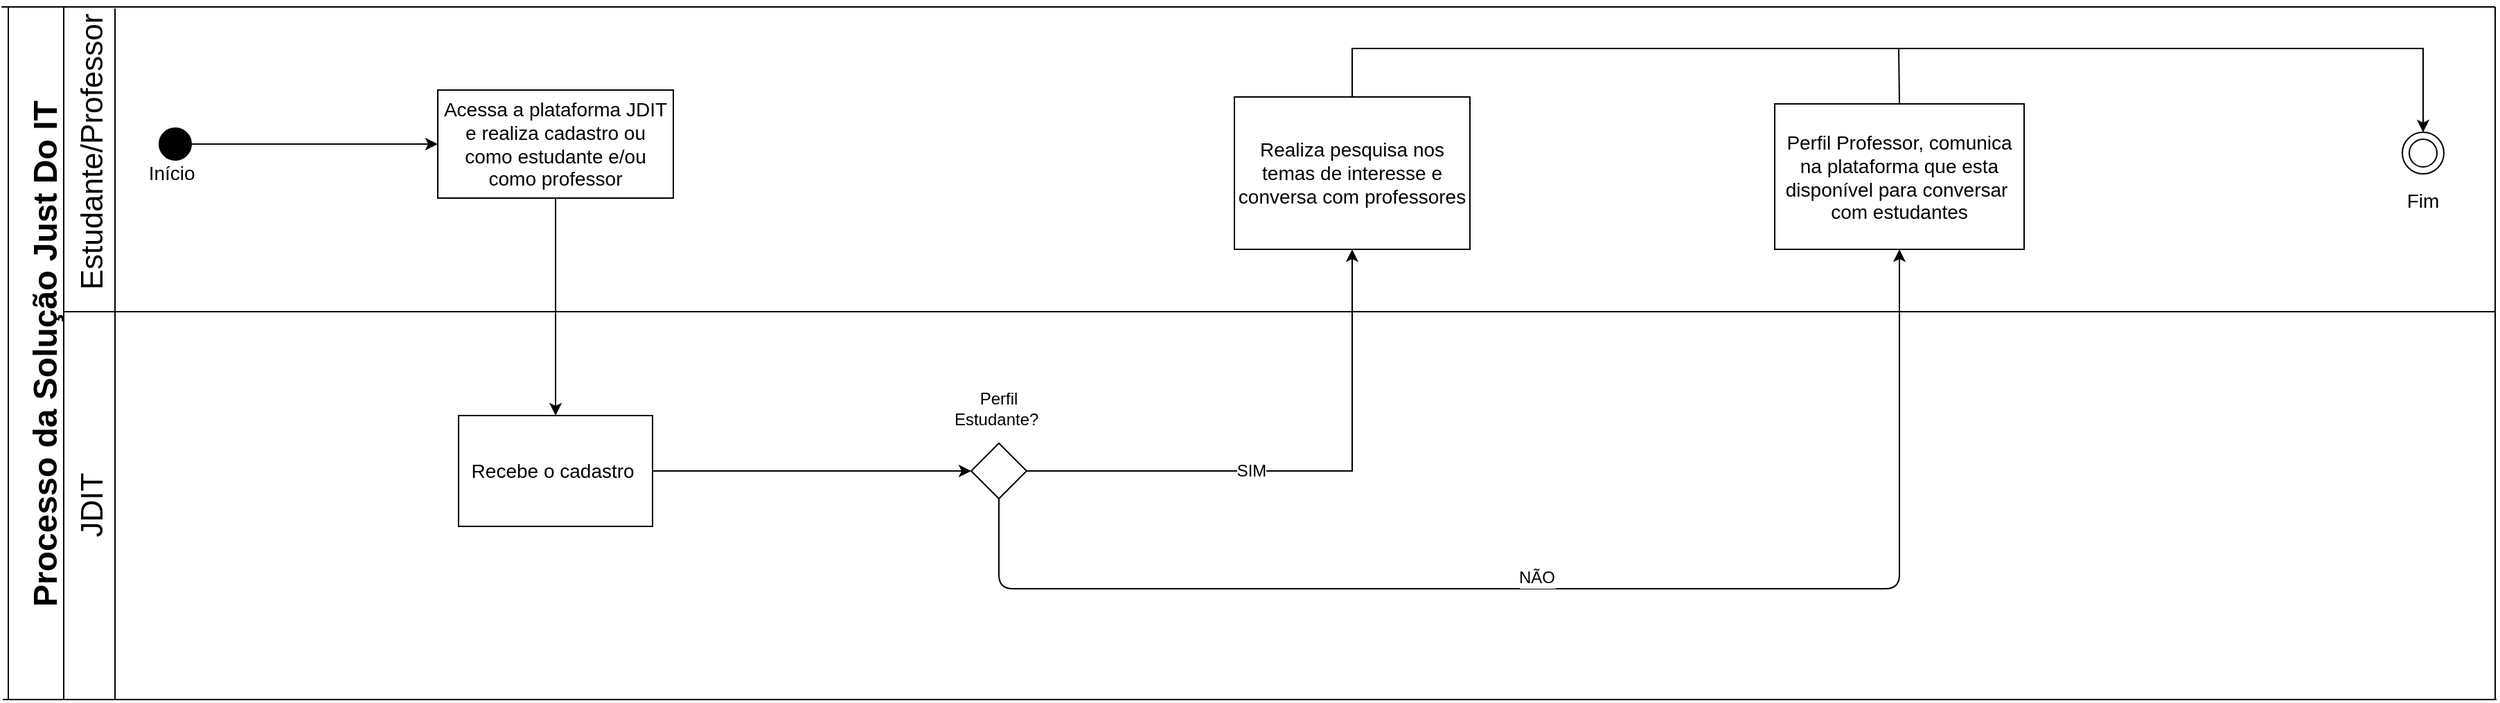 <mxfile version="12.7.2" type="device"><diagram id="HnH_S0_KVCfcZ21rUoB5" name="Page-1"><mxGraphModel dx="2383" dy="1157" grid="1" gridSize="10" guides="1" tooltips="1" connect="1" arrows="1" fold="1" page="1" pageScale="1" pageWidth="827" pageHeight="1169" math="0" shadow="0"><root><mxCell id="0"/><mxCell id="1" parent="0"/><mxCell id="9CquhkrGvfelhGSPFKB9-70" value="" style="endArrow=none;html=1;entryX=0.972;entryY=1.067;entryDx=0;entryDy=0;entryPerimeter=0;" parent="1" target="9CquhkrGvfelhGSPFKB9-79" edge="1"><mxGeometry width="50" height="50" relative="1" as="geometry"><mxPoint x="422" y="520" as="sourcePoint"/><mxPoint x="425" as="targetPoint"/></mxGeometry></mxCell><mxCell id="9CquhkrGvfelhGSPFKB9-71" value="" style="endArrow=none;html=1;" parent="1" edge="1"><mxGeometry width="50" height="50" relative="1" as="geometry"><mxPoint x="340" y="20" as="sourcePoint"/><mxPoint x="2140" y="20" as="targetPoint"/></mxGeometry></mxCell><mxCell id="9CquhkrGvfelhGSPFKB9-72" value="" style="endArrow=none;html=1;horizontal=1;verticalAlign=bottom;align=right;labelPosition=left;verticalLabelPosition=top;" parent="1" edge="1"><mxGeometry width="50" height="50" relative="1" as="geometry"><mxPoint x="385" y="20" as="sourcePoint"/><mxPoint x="385" y="520" as="targetPoint"/></mxGeometry></mxCell><mxCell id="9CquhkrGvfelhGSPFKB9-73" value="" style="endArrow=none;html=1;" parent="1" edge="1"><mxGeometry width="50" height="50" relative="1" as="geometry"><mxPoint x="385" y="240" as="sourcePoint"/><mxPoint x="2140" y="240" as="targetPoint"/><Array as="points"><mxPoint x="405" y="240"/></Array></mxGeometry></mxCell><mxCell id="9CquhkrGvfelhGSPFKB9-74" value="" style="endArrow=none;html=1;" parent="1" edge="1"><mxGeometry width="50" height="50" relative="1" as="geometry"><mxPoint x="341" y="520" as="sourcePoint"/><mxPoint x="2141" y="520" as="targetPoint"/></mxGeometry></mxCell><mxCell id="9CquhkrGvfelhGSPFKB9-77" value="" style="endArrow=none;html=1;" parent="1" edge="1"><mxGeometry width="50" height="50" relative="1" as="geometry"><mxPoint x="2140" y="520" as="sourcePoint"/><mxPoint x="2140" y="20" as="targetPoint"/></mxGeometry></mxCell><mxCell id="9CquhkrGvfelhGSPFKB9-78" value="Processo da Solução Just Do IT" style="text;html=1;resizable=0;points=[];autosize=1;align=left;verticalAlign=top;spacingTop=-4;rotation=-90;strokeWidth=15;fontSize=24;fontStyle=1" parent="1" vertex="1"><mxGeometry x="180" y="250" width="380" height="30" as="geometry"/></mxCell><mxCell id="9CquhkrGvfelhGSPFKB9-79" value="&lt;div style=&quot;text-align: justify ; font-size: 22px&quot;&gt;&lt;span style=&quot;line-height: 80% ; font-size: 22px&quot;&gt;Estudante/Professor&lt;/span&gt;&lt;/div&gt;" style="text;html=1;resizable=0;points=[];autosize=1;align=center;verticalAlign=top;spacingTop=-4;fontSize=22;rotation=-90;" parent="1" vertex="1"><mxGeometry x="295" y="110" width="220" height="30" as="geometry"/></mxCell><mxCell id="9CquhkrGvfelhGSPFKB9-80" value="JDIT" style="text;html=1;resizable=0;points=[];autosize=1;align=center;verticalAlign=top;spacingTop=-4;fontSize=22;rotation=-90;" parent="1" vertex="1"><mxGeometry x="375" y="365" width="60" height="30" as="geometry"/></mxCell><mxCell id="9CquhkrGvfelhGSPFKB9-82" style="edgeStyle=orthogonalEdgeStyle;rounded=0;orthogonalLoop=1;jettySize=auto;html=1;entryX=0;entryY=0.5;entryDx=0;entryDy=0;fontFamily=Helvetica;fontSize=14;" parent="1" source="9CquhkrGvfelhGSPFKB9-83" target="9CquhkrGvfelhGSPFKB9-86" edge="1"><mxGeometry relative="1" as="geometry"/></mxCell><mxCell id="9CquhkrGvfelhGSPFKB9-83" value="" style="ellipse;html=1;aspect=fixed;strokeWidth=9;fontSize=14;align=center;labelBackgroundColor=none;fontColor=#000000;strokeColor=#000000;fillColor=#000000;fontFamily=Helvetica;" parent="1" vertex="1"><mxGeometry x="458" y="111.5" width="15" height="15" as="geometry"/></mxCell><mxCell id="9CquhkrGvfelhGSPFKB9-85" style="edgeStyle=orthogonalEdgeStyle;rounded=0;orthogonalLoop=1;jettySize=auto;html=1;fontSize=14;fontColor=#000000;align=center;entryX=0.5;entryY=0;entryDx=0;entryDy=0;fontFamily=Helvetica;" parent="1" source="9CquhkrGvfelhGSPFKB9-86" target="9CquhkrGvfelhGSPFKB9-88" edge="1"><mxGeometry relative="1" as="geometry"><mxPoint x="585" y="330" as="targetPoint"/></mxGeometry></mxCell><mxCell id="9CquhkrGvfelhGSPFKB9-86" value="&lt;div style=&quot;font-size: 14px&quot;&gt;&lt;span style=&quot;font-size: 14px&quot;&gt;Acessa a plataforma JDIT e realiza cadastro ou como estudante e/ou como professor&lt;/span&gt;&lt;/div&gt;" style="rounded=0;whiteSpace=wrap;html=1;labelBackgroundColor=none;strokeWidth=1;fontSize=14;align=center;fontFamily=Helvetica;" parent="1" vertex="1"><mxGeometry x="655" y="80" width="170" height="78" as="geometry"/></mxCell><mxCell id="9CquhkrGvfelhGSPFKB9-87" style="edgeStyle=orthogonalEdgeStyle;rounded=0;orthogonalLoop=1;jettySize=auto;html=1;fontSize=14;fontColor=#000000;align=center;fontFamily=Helvetica;entryX=0;entryY=0.5;entryDx=0;entryDy=0;" parent="1" source="9CquhkrGvfelhGSPFKB9-88" target="9CquhkrGvfelhGSPFKB9-114" edge="1"><mxGeometry relative="1" as="geometry"><mxPoint x="1000" y="320" as="targetPoint"/><Array as="points"><mxPoint x="1010" y="355"/><mxPoint x="1010" y="355"/></Array></mxGeometry></mxCell><mxCell id="9CquhkrGvfelhGSPFKB9-88" value="&lt;div style=&quot;font-size: 14px&quot;&gt;Recebe o cadastro&amp;nbsp;&lt;/div&gt;" style="rounded=0;whiteSpace=wrap;html=1;labelBackgroundColor=none;strokeWidth=1;fontSize=14;align=center;fontFamily=Helvetica;" parent="1" vertex="1"><mxGeometry x="670" y="315" width="140" height="80" as="geometry"/></mxCell><mxCell id="9CquhkrGvfelhGSPFKB9-91" value="" style="ellipse;whiteSpace=wrap;html=1;aspect=fixed;fontFamily=Helvetica;fontSize=14;" parent="1" vertex="1"><mxGeometry x="2078" y="115.5" width="20" height="20" as="geometry"/></mxCell><mxCell id="9CquhkrGvfelhGSPFKB9-92" value="" style="ellipse;whiteSpace=wrap;html=1;aspect=fixed;fillColor=none;fontFamily=Helvetica;fontSize=14;" parent="1" vertex="1"><mxGeometry x="2073" y="110.5" width="30" height="30" as="geometry"/></mxCell><mxCell id="9CquhkrGvfelhGSPFKB9-106" value="Início&amp;nbsp;" style="text;html=1;strokeColor=none;fillColor=none;align=center;verticalAlign=middle;whiteSpace=wrap;rounded=0;opacity=0;fontFamily=Helvetica;fontSize=14;" parent="1" vertex="1"><mxGeometry x="445" y="130" width="40" height="20" as="geometry"/></mxCell><mxCell id="9CquhkrGvfelhGSPFKB9-107" value="Fim" style="text;html=1;strokeColor=none;fillColor=none;align=center;verticalAlign=middle;whiteSpace=wrap;rounded=0;opacity=0;fontFamily=Helvetica;fontSize=14;" parent="1" vertex="1"><mxGeometry x="2068" y="150" width="40" height="20" as="geometry"/></mxCell><mxCell id="9CquhkrGvfelhGSPFKB9-112" style="edgeStyle=orthogonalEdgeStyle;rounded=0;orthogonalLoop=1;jettySize=auto;html=1;entryX=0.5;entryY=1;entryDx=0;entryDy=0;" parent="1" source="9CquhkrGvfelhGSPFKB9-114" edge="1" target="9CquhkrGvfelhGSPFKB9-148"><mxGeometry relative="1" as="geometry"><mxPoint x="1300" y="355" as="targetPoint"/></mxGeometry></mxCell><mxCell id="9CquhkrGvfelhGSPFKB9-113" value="SIM" style="text;html=1;resizable=0;points=[];align=center;verticalAlign=middle;labelBackgroundColor=#ffffff;" parent="9CquhkrGvfelhGSPFKB9-112" vertex="1" connectable="0"><mxGeometry x="-0.183" relative="1" as="geometry"><mxPoint as="offset"/></mxGeometry></mxCell><mxCell id="9CquhkrGvfelhGSPFKB9-114" value="" style="rhombus;whiteSpace=wrap;html=1;fontFamily=Helvetica;fontSize=14;" parent="1" vertex="1"><mxGeometry x="1040" y="335" width="40" height="40" as="geometry"/></mxCell><mxCell id="9CquhkrGvfelhGSPFKB9-120" value="" style="endArrow=none;html=1;" parent="1" edge="1"><mxGeometry width="50" height="50" relative="1" as="geometry"><mxPoint x="345" y="520" as="sourcePoint"/><mxPoint x="345" y="20" as="targetPoint"/></mxGeometry></mxCell><mxCell id="9CquhkrGvfelhGSPFKB9-128" value="&lt;div style=&quot;font-size: 14px&quot;&gt;Perfil Professor, comunica na plataforma que esta disponível para conversar&amp;nbsp; com estudantes&lt;/div&gt;" style="rounded=0;whiteSpace=wrap;html=1;labelBackgroundColor=none;strokeWidth=1;fontSize=14;align=center;fontFamily=Helvetica;" parent="1" vertex="1"><mxGeometry x="1620" y="90" width="180" height="105" as="geometry"/></mxCell><mxCell id="WglOGEyKRk4BSa4Xt8fT-12" style="edgeStyle=orthogonalEdgeStyle;rounded=0;orthogonalLoop=1;jettySize=auto;html=1;entryX=0.5;entryY=0;entryDx=0;entryDy=0;" edge="1" parent="1" source="9CquhkrGvfelhGSPFKB9-148" target="9CquhkrGvfelhGSPFKB9-92"><mxGeometry relative="1" as="geometry"><Array as="points"><mxPoint x="1315" y="50"/><mxPoint x="2088" y="50"/></Array></mxGeometry></mxCell><mxCell id="9CquhkrGvfelhGSPFKB9-148" value="&lt;div style=&quot;font-size: 14px&quot;&gt;Realiza pesquisa nos temas de interesse e conversa com professores&lt;/div&gt;" style="rounded=0;whiteSpace=wrap;html=1;labelBackgroundColor=none;strokeWidth=1;fontSize=14;align=center;fontFamily=Helvetica;" parent="1" vertex="1"><mxGeometry x="1230" y="85" width="170" height="110" as="geometry"/></mxCell><mxCell id="WglOGEyKRk4BSa4Xt8fT-6" value="Perfil Estudante?&amp;nbsp;" style="text;html=1;strokeColor=none;fillColor=none;align=center;verticalAlign=middle;whiteSpace=wrap;rounded=0;" vertex="1" parent="1"><mxGeometry x="1040" y="300" width="40" height="20" as="geometry"/></mxCell><mxCell id="WglOGEyKRk4BSa4Xt8fT-8" value="" style="endArrow=classic;html=1;exitX=0.5;exitY=1;exitDx=0;exitDy=0;" edge="1" parent="1" source="9CquhkrGvfelhGSPFKB9-114" target="9CquhkrGvfelhGSPFKB9-128"><mxGeometry width="50" height="50" relative="1" as="geometry"><mxPoint x="1060" y="510" as="sourcePoint"/><mxPoint x="1710" y="410" as="targetPoint"/><Array as="points"><mxPoint x="1060" y="440"/><mxPoint x="1450" y="440"/><mxPoint x="1660" y="440"/><mxPoint x="1710" y="440"/></Array></mxGeometry></mxCell><mxCell id="WglOGEyKRk4BSa4Xt8fT-9" value="NÃO" style="text;html=1;resizable=0;points=[];align=center;verticalAlign=middle;labelBackgroundColor=#ffffff;" vertex="1" connectable="0" parent="1"><mxGeometry x="1460" y="430" as="geometry"><mxPoint x="-12" y="2" as="offset"/></mxGeometry></mxCell><mxCell id="WglOGEyKRk4BSa4Xt8fT-13" value="" style="endArrow=none;html=1;" edge="1" parent="1"><mxGeometry width="50" height="50" relative="1" as="geometry"><mxPoint x="1710" y="90" as="sourcePoint"/><mxPoint x="1709.5" y="50" as="targetPoint"/></mxGeometry></mxCell></root></mxGraphModel></diagram></mxfile>